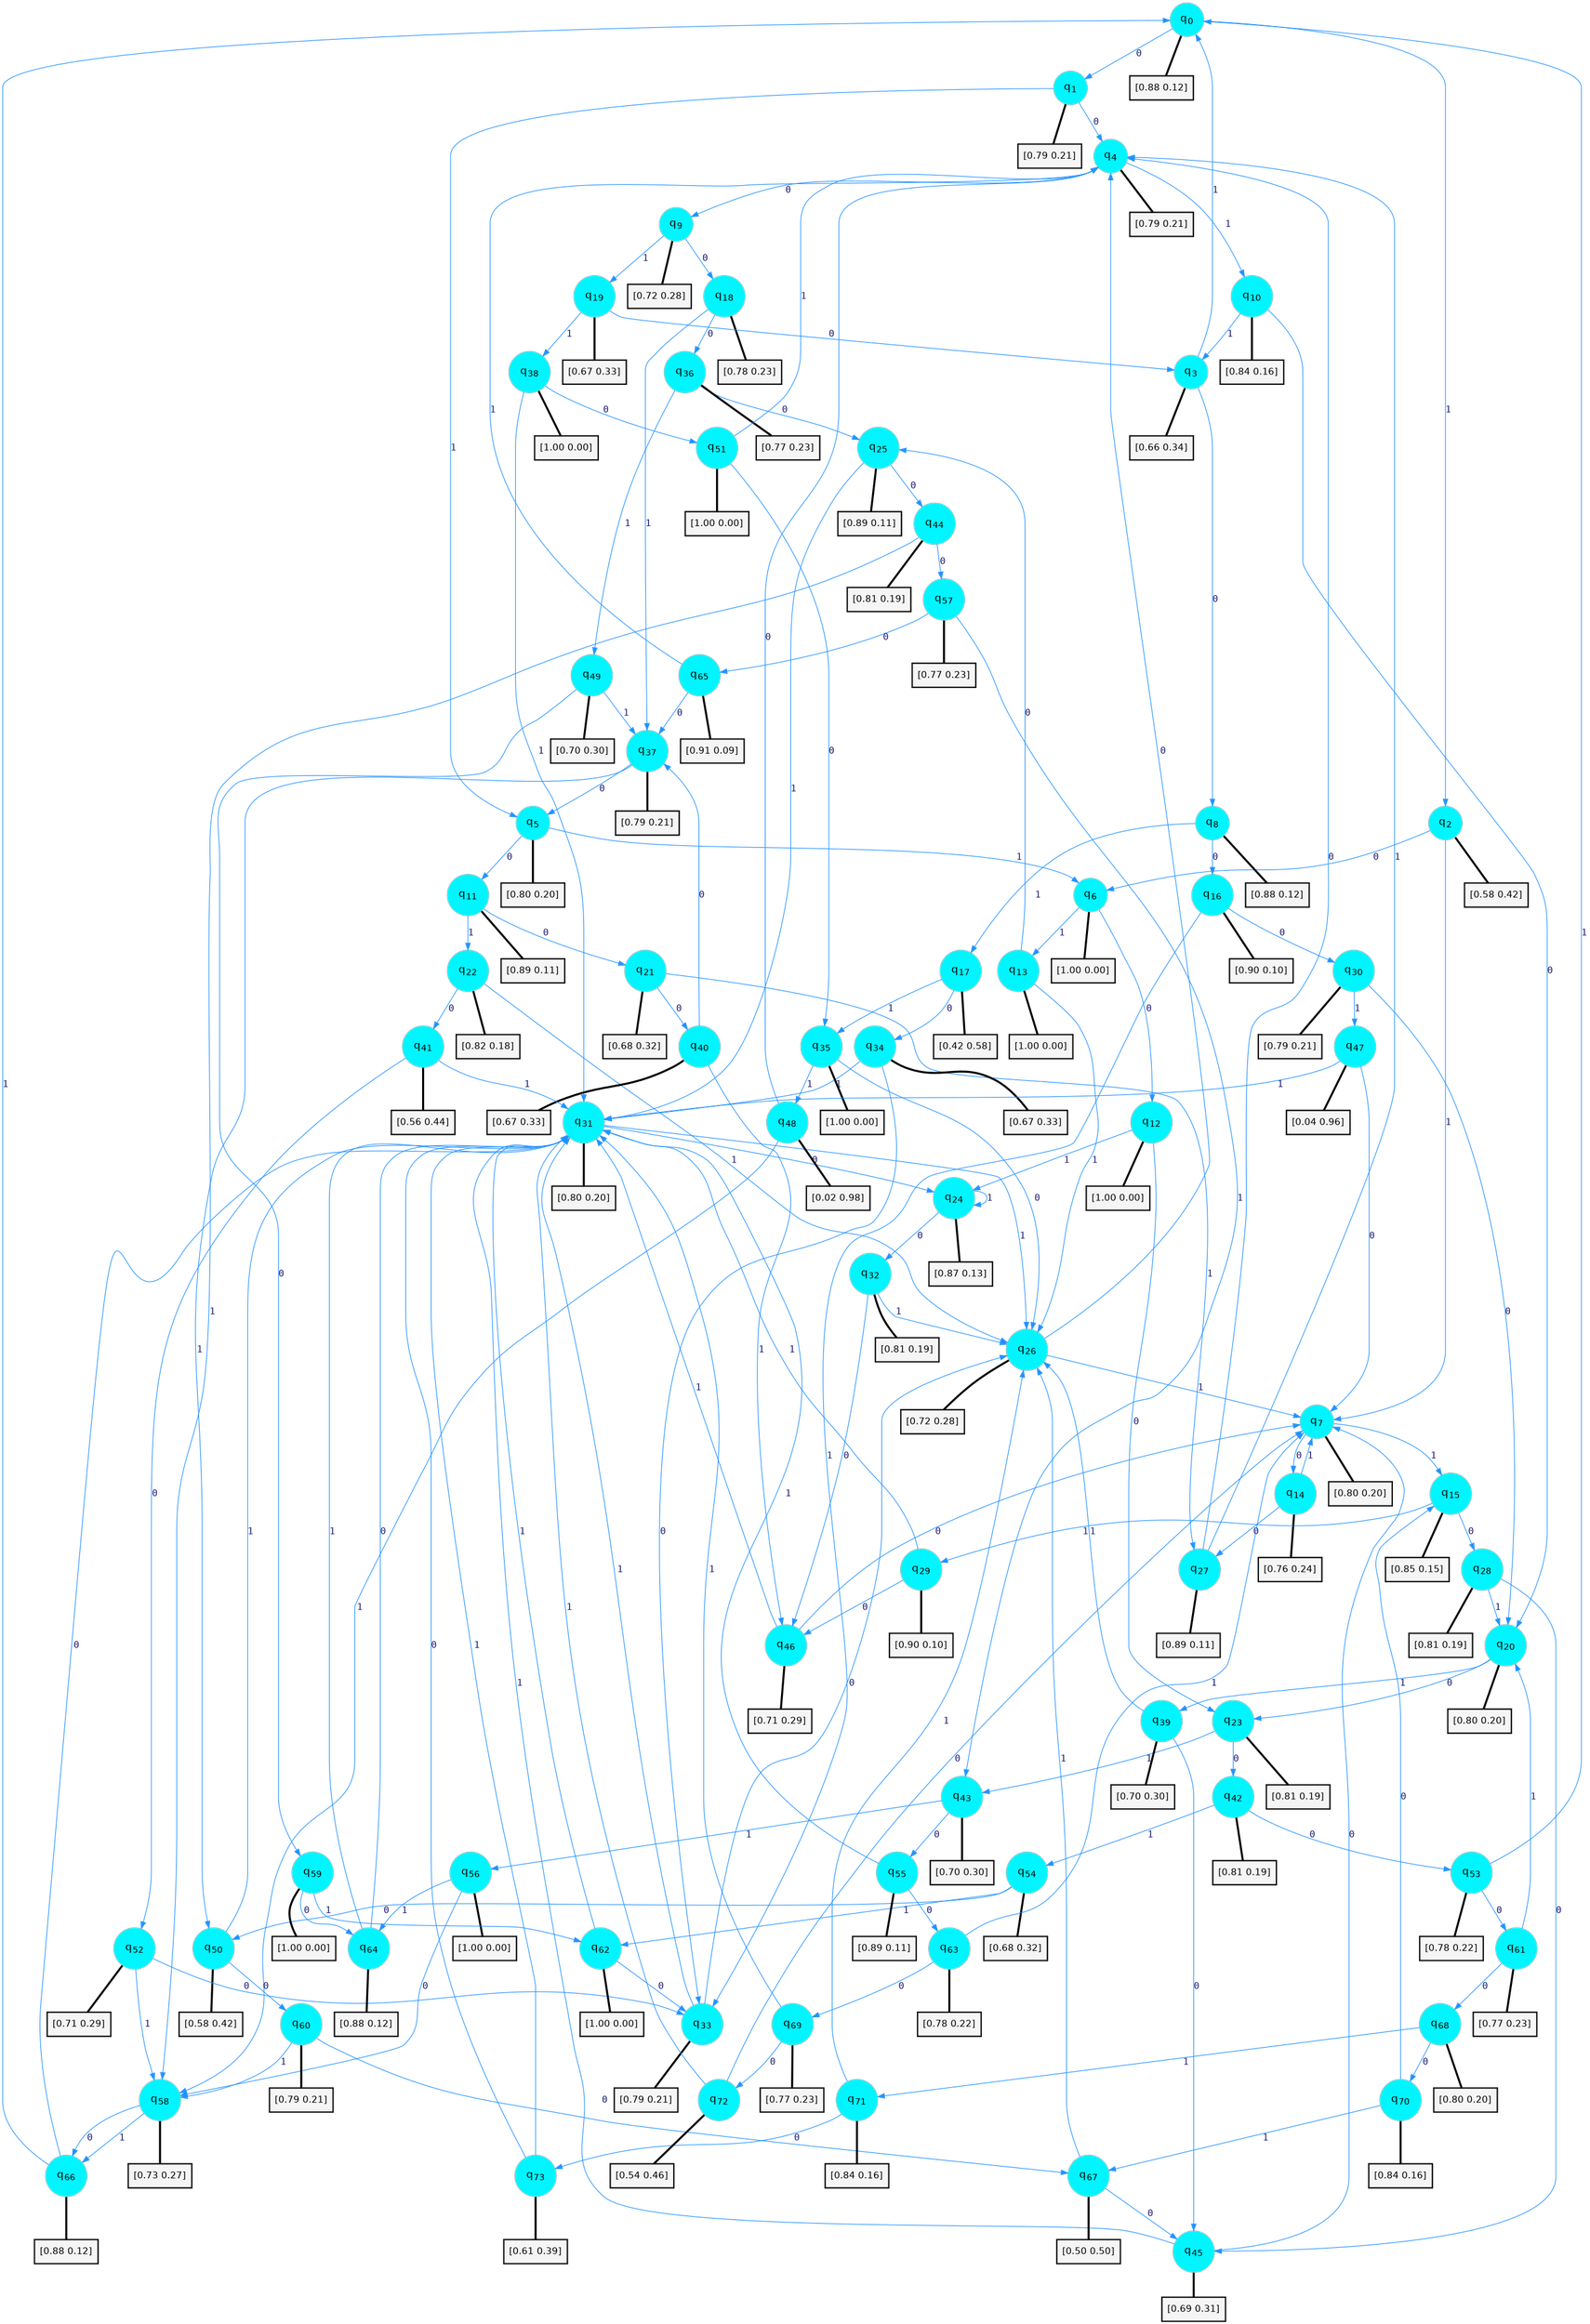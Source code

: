 digraph G {
graph [
bgcolor=transparent, dpi=300, rankdir=TD, size="40,25"];
node [
color=gray, fillcolor=turquoise1, fontcolor=black, fontname=Helvetica, fontsize=16, fontweight=bold, shape=circle, style=filled];
edge [
arrowsize=1, color=dodgerblue1, fontcolor=midnightblue, fontname=courier, fontweight=bold, penwidth=1, style=solid, weight=20];
0[label=<q<SUB>0</SUB>>];
1[label=<q<SUB>1</SUB>>];
2[label=<q<SUB>2</SUB>>];
3[label=<q<SUB>3</SUB>>];
4[label=<q<SUB>4</SUB>>];
5[label=<q<SUB>5</SUB>>];
6[label=<q<SUB>6</SUB>>];
7[label=<q<SUB>7</SUB>>];
8[label=<q<SUB>8</SUB>>];
9[label=<q<SUB>9</SUB>>];
10[label=<q<SUB>10</SUB>>];
11[label=<q<SUB>11</SUB>>];
12[label=<q<SUB>12</SUB>>];
13[label=<q<SUB>13</SUB>>];
14[label=<q<SUB>14</SUB>>];
15[label=<q<SUB>15</SUB>>];
16[label=<q<SUB>16</SUB>>];
17[label=<q<SUB>17</SUB>>];
18[label=<q<SUB>18</SUB>>];
19[label=<q<SUB>19</SUB>>];
20[label=<q<SUB>20</SUB>>];
21[label=<q<SUB>21</SUB>>];
22[label=<q<SUB>22</SUB>>];
23[label=<q<SUB>23</SUB>>];
24[label=<q<SUB>24</SUB>>];
25[label=<q<SUB>25</SUB>>];
26[label=<q<SUB>26</SUB>>];
27[label=<q<SUB>27</SUB>>];
28[label=<q<SUB>28</SUB>>];
29[label=<q<SUB>29</SUB>>];
30[label=<q<SUB>30</SUB>>];
31[label=<q<SUB>31</SUB>>];
32[label=<q<SUB>32</SUB>>];
33[label=<q<SUB>33</SUB>>];
34[label=<q<SUB>34</SUB>>];
35[label=<q<SUB>35</SUB>>];
36[label=<q<SUB>36</SUB>>];
37[label=<q<SUB>37</SUB>>];
38[label=<q<SUB>38</SUB>>];
39[label=<q<SUB>39</SUB>>];
40[label=<q<SUB>40</SUB>>];
41[label=<q<SUB>41</SUB>>];
42[label=<q<SUB>42</SUB>>];
43[label=<q<SUB>43</SUB>>];
44[label=<q<SUB>44</SUB>>];
45[label=<q<SUB>45</SUB>>];
46[label=<q<SUB>46</SUB>>];
47[label=<q<SUB>47</SUB>>];
48[label=<q<SUB>48</SUB>>];
49[label=<q<SUB>49</SUB>>];
50[label=<q<SUB>50</SUB>>];
51[label=<q<SUB>51</SUB>>];
52[label=<q<SUB>52</SUB>>];
53[label=<q<SUB>53</SUB>>];
54[label=<q<SUB>54</SUB>>];
55[label=<q<SUB>55</SUB>>];
56[label=<q<SUB>56</SUB>>];
57[label=<q<SUB>57</SUB>>];
58[label=<q<SUB>58</SUB>>];
59[label=<q<SUB>59</SUB>>];
60[label=<q<SUB>60</SUB>>];
61[label=<q<SUB>61</SUB>>];
62[label=<q<SUB>62</SUB>>];
63[label=<q<SUB>63</SUB>>];
64[label=<q<SUB>64</SUB>>];
65[label=<q<SUB>65</SUB>>];
66[label=<q<SUB>66</SUB>>];
67[label=<q<SUB>67</SUB>>];
68[label=<q<SUB>68</SUB>>];
69[label=<q<SUB>69</SUB>>];
70[label=<q<SUB>70</SUB>>];
71[label=<q<SUB>71</SUB>>];
72[label=<q<SUB>72</SUB>>];
73[label=<q<SUB>73</SUB>>];
74[label="[0.88 0.12]", shape=box,fontcolor=black, fontname=Helvetica, fontsize=14, penwidth=2, fillcolor=whitesmoke,color=black];
75[label="[0.79 0.21]", shape=box,fontcolor=black, fontname=Helvetica, fontsize=14, penwidth=2, fillcolor=whitesmoke,color=black];
76[label="[0.58 0.42]", shape=box,fontcolor=black, fontname=Helvetica, fontsize=14, penwidth=2, fillcolor=whitesmoke,color=black];
77[label="[0.66 0.34]", shape=box,fontcolor=black, fontname=Helvetica, fontsize=14, penwidth=2, fillcolor=whitesmoke,color=black];
78[label="[0.79 0.21]", shape=box,fontcolor=black, fontname=Helvetica, fontsize=14, penwidth=2, fillcolor=whitesmoke,color=black];
79[label="[0.80 0.20]", shape=box,fontcolor=black, fontname=Helvetica, fontsize=14, penwidth=2, fillcolor=whitesmoke,color=black];
80[label="[1.00 0.00]", shape=box,fontcolor=black, fontname=Helvetica, fontsize=14, penwidth=2, fillcolor=whitesmoke,color=black];
81[label="[0.80 0.20]", shape=box,fontcolor=black, fontname=Helvetica, fontsize=14, penwidth=2, fillcolor=whitesmoke,color=black];
82[label="[0.88 0.12]", shape=box,fontcolor=black, fontname=Helvetica, fontsize=14, penwidth=2, fillcolor=whitesmoke,color=black];
83[label="[0.72 0.28]", shape=box,fontcolor=black, fontname=Helvetica, fontsize=14, penwidth=2, fillcolor=whitesmoke,color=black];
84[label="[0.84 0.16]", shape=box,fontcolor=black, fontname=Helvetica, fontsize=14, penwidth=2, fillcolor=whitesmoke,color=black];
85[label="[0.89 0.11]", shape=box,fontcolor=black, fontname=Helvetica, fontsize=14, penwidth=2, fillcolor=whitesmoke,color=black];
86[label="[1.00 0.00]", shape=box,fontcolor=black, fontname=Helvetica, fontsize=14, penwidth=2, fillcolor=whitesmoke,color=black];
87[label="[1.00 0.00]", shape=box,fontcolor=black, fontname=Helvetica, fontsize=14, penwidth=2, fillcolor=whitesmoke,color=black];
88[label="[0.76 0.24]", shape=box,fontcolor=black, fontname=Helvetica, fontsize=14, penwidth=2, fillcolor=whitesmoke,color=black];
89[label="[0.85 0.15]", shape=box,fontcolor=black, fontname=Helvetica, fontsize=14, penwidth=2, fillcolor=whitesmoke,color=black];
90[label="[0.90 0.10]", shape=box,fontcolor=black, fontname=Helvetica, fontsize=14, penwidth=2, fillcolor=whitesmoke,color=black];
91[label="[0.42 0.58]", shape=box,fontcolor=black, fontname=Helvetica, fontsize=14, penwidth=2, fillcolor=whitesmoke,color=black];
92[label="[0.78 0.23]", shape=box,fontcolor=black, fontname=Helvetica, fontsize=14, penwidth=2, fillcolor=whitesmoke,color=black];
93[label="[0.67 0.33]", shape=box,fontcolor=black, fontname=Helvetica, fontsize=14, penwidth=2, fillcolor=whitesmoke,color=black];
94[label="[0.80 0.20]", shape=box,fontcolor=black, fontname=Helvetica, fontsize=14, penwidth=2, fillcolor=whitesmoke,color=black];
95[label="[0.68 0.32]", shape=box,fontcolor=black, fontname=Helvetica, fontsize=14, penwidth=2, fillcolor=whitesmoke,color=black];
96[label="[0.82 0.18]", shape=box,fontcolor=black, fontname=Helvetica, fontsize=14, penwidth=2, fillcolor=whitesmoke,color=black];
97[label="[0.81 0.19]", shape=box,fontcolor=black, fontname=Helvetica, fontsize=14, penwidth=2, fillcolor=whitesmoke,color=black];
98[label="[0.87 0.13]", shape=box,fontcolor=black, fontname=Helvetica, fontsize=14, penwidth=2, fillcolor=whitesmoke,color=black];
99[label="[0.89 0.11]", shape=box,fontcolor=black, fontname=Helvetica, fontsize=14, penwidth=2, fillcolor=whitesmoke,color=black];
100[label="[0.72 0.28]", shape=box,fontcolor=black, fontname=Helvetica, fontsize=14, penwidth=2, fillcolor=whitesmoke,color=black];
101[label="[0.89 0.11]", shape=box,fontcolor=black, fontname=Helvetica, fontsize=14, penwidth=2, fillcolor=whitesmoke,color=black];
102[label="[0.81 0.19]", shape=box,fontcolor=black, fontname=Helvetica, fontsize=14, penwidth=2, fillcolor=whitesmoke,color=black];
103[label="[0.90 0.10]", shape=box,fontcolor=black, fontname=Helvetica, fontsize=14, penwidth=2, fillcolor=whitesmoke,color=black];
104[label="[0.79 0.21]", shape=box,fontcolor=black, fontname=Helvetica, fontsize=14, penwidth=2, fillcolor=whitesmoke,color=black];
105[label="[0.80 0.20]", shape=box,fontcolor=black, fontname=Helvetica, fontsize=14, penwidth=2, fillcolor=whitesmoke,color=black];
106[label="[0.81 0.19]", shape=box,fontcolor=black, fontname=Helvetica, fontsize=14, penwidth=2, fillcolor=whitesmoke,color=black];
107[label="[0.79 0.21]", shape=box,fontcolor=black, fontname=Helvetica, fontsize=14, penwidth=2, fillcolor=whitesmoke,color=black];
108[label="[0.67 0.33]", shape=box,fontcolor=black, fontname=Helvetica, fontsize=14, penwidth=2, fillcolor=whitesmoke,color=black];
109[label="[1.00 0.00]", shape=box,fontcolor=black, fontname=Helvetica, fontsize=14, penwidth=2, fillcolor=whitesmoke,color=black];
110[label="[0.77 0.23]", shape=box,fontcolor=black, fontname=Helvetica, fontsize=14, penwidth=2, fillcolor=whitesmoke,color=black];
111[label="[0.79 0.21]", shape=box,fontcolor=black, fontname=Helvetica, fontsize=14, penwidth=2, fillcolor=whitesmoke,color=black];
112[label="[1.00 0.00]", shape=box,fontcolor=black, fontname=Helvetica, fontsize=14, penwidth=2, fillcolor=whitesmoke,color=black];
113[label="[0.70 0.30]", shape=box,fontcolor=black, fontname=Helvetica, fontsize=14, penwidth=2, fillcolor=whitesmoke,color=black];
114[label="[0.67 0.33]", shape=box,fontcolor=black, fontname=Helvetica, fontsize=14, penwidth=2, fillcolor=whitesmoke,color=black];
115[label="[0.56 0.44]", shape=box,fontcolor=black, fontname=Helvetica, fontsize=14, penwidth=2, fillcolor=whitesmoke,color=black];
116[label="[0.81 0.19]", shape=box,fontcolor=black, fontname=Helvetica, fontsize=14, penwidth=2, fillcolor=whitesmoke,color=black];
117[label="[0.70 0.30]", shape=box,fontcolor=black, fontname=Helvetica, fontsize=14, penwidth=2, fillcolor=whitesmoke,color=black];
118[label="[0.81 0.19]", shape=box,fontcolor=black, fontname=Helvetica, fontsize=14, penwidth=2, fillcolor=whitesmoke,color=black];
119[label="[0.69 0.31]", shape=box,fontcolor=black, fontname=Helvetica, fontsize=14, penwidth=2, fillcolor=whitesmoke,color=black];
120[label="[0.71 0.29]", shape=box,fontcolor=black, fontname=Helvetica, fontsize=14, penwidth=2, fillcolor=whitesmoke,color=black];
121[label="[0.04 0.96]", shape=box,fontcolor=black, fontname=Helvetica, fontsize=14, penwidth=2, fillcolor=whitesmoke,color=black];
122[label="[0.02 0.98]", shape=box,fontcolor=black, fontname=Helvetica, fontsize=14, penwidth=2, fillcolor=whitesmoke,color=black];
123[label="[0.70 0.30]", shape=box,fontcolor=black, fontname=Helvetica, fontsize=14, penwidth=2, fillcolor=whitesmoke,color=black];
124[label="[0.58 0.42]", shape=box,fontcolor=black, fontname=Helvetica, fontsize=14, penwidth=2, fillcolor=whitesmoke,color=black];
125[label="[1.00 0.00]", shape=box,fontcolor=black, fontname=Helvetica, fontsize=14, penwidth=2, fillcolor=whitesmoke,color=black];
126[label="[0.71 0.29]", shape=box,fontcolor=black, fontname=Helvetica, fontsize=14, penwidth=2, fillcolor=whitesmoke,color=black];
127[label="[0.78 0.22]", shape=box,fontcolor=black, fontname=Helvetica, fontsize=14, penwidth=2, fillcolor=whitesmoke,color=black];
128[label="[0.68 0.32]", shape=box,fontcolor=black, fontname=Helvetica, fontsize=14, penwidth=2, fillcolor=whitesmoke,color=black];
129[label="[0.89 0.11]", shape=box,fontcolor=black, fontname=Helvetica, fontsize=14, penwidth=2, fillcolor=whitesmoke,color=black];
130[label="[1.00 0.00]", shape=box,fontcolor=black, fontname=Helvetica, fontsize=14, penwidth=2, fillcolor=whitesmoke,color=black];
131[label="[0.77 0.23]", shape=box,fontcolor=black, fontname=Helvetica, fontsize=14, penwidth=2, fillcolor=whitesmoke,color=black];
132[label="[0.73 0.27]", shape=box,fontcolor=black, fontname=Helvetica, fontsize=14, penwidth=2, fillcolor=whitesmoke,color=black];
133[label="[1.00 0.00]", shape=box,fontcolor=black, fontname=Helvetica, fontsize=14, penwidth=2, fillcolor=whitesmoke,color=black];
134[label="[0.79 0.21]", shape=box,fontcolor=black, fontname=Helvetica, fontsize=14, penwidth=2, fillcolor=whitesmoke,color=black];
135[label="[0.77 0.23]", shape=box,fontcolor=black, fontname=Helvetica, fontsize=14, penwidth=2, fillcolor=whitesmoke,color=black];
136[label="[1.00 0.00]", shape=box,fontcolor=black, fontname=Helvetica, fontsize=14, penwidth=2, fillcolor=whitesmoke,color=black];
137[label="[0.78 0.22]", shape=box,fontcolor=black, fontname=Helvetica, fontsize=14, penwidth=2, fillcolor=whitesmoke,color=black];
138[label="[0.88 0.12]", shape=box,fontcolor=black, fontname=Helvetica, fontsize=14, penwidth=2, fillcolor=whitesmoke,color=black];
139[label="[0.91 0.09]", shape=box,fontcolor=black, fontname=Helvetica, fontsize=14, penwidth=2, fillcolor=whitesmoke,color=black];
140[label="[0.88 0.12]", shape=box,fontcolor=black, fontname=Helvetica, fontsize=14, penwidth=2, fillcolor=whitesmoke,color=black];
141[label="[0.50 0.50]", shape=box,fontcolor=black, fontname=Helvetica, fontsize=14, penwidth=2, fillcolor=whitesmoke,color=black];
142[label="[0.80 0.20]", shape=box,fontcolor=black, fontname=Helvetica, fontsize=14, penwidth=2, fillcolor=whitesmoke,color=black];
143[label="[0.77 0.23]", shape=box,fontcolor=black, fontname=Helvetica, fontsize=14, penwidth=2, fillcolor=whitesmoke,color=black];
144[label="[0.84 0.16]", shape=box,fontcolor=black, fontname=Helvetica, fontsize=14, penwidth=2, fillcolor=whitesmoke,color=black];
145[label="[0.84 0.16]", shape=box,fontcolor=black, fontname=Helvetica, fontsize=14, penwidth=2, fillcolor=whitesmoke,color=black];
146[label="[0.54 0.46]", shape=box,fontcolor=black, fontname=Helvetica, fontsize=14, penwidth=2, fillcolor=whitesmoke,color=black];
147[label="[0.61 0.39]", shape=box,fontcolor=black, fontname=Helvetica, fontsize=14, penwidth=2, fillcolor=whitesmoke,color=black];
0->1 [label=0];
0->2 [label=1];
0->74 [arrowhead=none, penwidth=3,color=black];
1->4 [label=0];
1->5 [label=1];
1->75 [arrowhead=none, penwidth=3,color=black];
2->6 [label=0];
2->7 [label=1];
2->76 [arrowhead=none, penwidth=3,color=black];
3->8 [label=0];
3->0 [label=1];
3->77 [arrowhead=none, penwidth=3,color=black];
4->9 [label=0];
4->10 [label=1];
4->78 [arrowhead=none, penwidth=3,color=black];
5->11 [label=0];
5->6 [label=1];
5->79 [arrowhead=none, penwidth=3,color=black];
6->12 [label=0];
6->13 [label=1];
6->80 [arrowhead=none, penwidth=3,color=black];
7->14 [label=0];
7->15 [label=1];
7->81 [arrowhead=none, penwidth=3,color=black];
8->16 [label=0];
8->17 [label=1];
8->82 [arrowhead=none, penwidth=3,color=black];
9->18 [label=0];
9->19 [label=1];
9->83 [arrowhead=none, penwidth=3,color=black];
10->20 [label=0];
10->3 [label=1];
10->84 [arrowhead=none, penwidth=3,color=black];
11->21 [label=0];
11->22 [label=1];
11->85 [arrowhead=none, penwidth=3,color=black];
12->23 [label=0];
12->24 [label=1];
12->86 [arrowhead=none, penwidth=3,color=black];
13->25 [label=0];
13->26 [label=1];
13->87 [arrowhead=none, penwidth=3,color=black];
14->27 [label=0];
14->7 [label=1];
14->88 [arrowhead=none, penwidth=3,color=black];
15->28 [label=0];
15->29 [label=1];
15->89 [arrowhead=none, penwidth=3,color=black];
16->30 [label=0];
16->33 [label=1];
16->90 [arrowhead=none, penwidth=3,color=black];
17->34 [label=0];
17->35 [label=1];
17->91 [arrowhead=none, penwidth=3,color=black];
18->36 [label=0];
18->37 [label=1];
18->92 [arrowhead=none, penwidth=3,color=black];
19->3 [label=0];
19->38 [label=1];
19->93 [arrowhead=none, penwidth=3,color=black];
20->23 [label=0];
20->39 [label=1];
20->94 [arrowhead=none, penwidth=3,color=black];
21->40 [label=0];
21->27 [label=1];
21->95 [arrowhead=none, penwidth=3,color=black];
22->41 [label=0];
22->26 [label=1];
22->96 [arrowhead=none, penwidth=3,color=black];
23->42 [label=0];
23->43 [label=1];
23->97 [arrowhead=none, penwidth=3,color=black];
24->32 [label=0];
24->24 [label=1];
24->98 [arrowhead=none, penwidth=3,color=black];
25->44 [label=0];
25->31 [label=1];
25->99 [arrowhead=none, penwidth=3,color=black];
26->4 [label=0];
26->7 [label=1];
26->100 [arrowhead=none, penwidth=3,color=black];
27->4 [label=0];
27->4 [label=1];
27->101 [arrowhead=none, penwidth=3,color=black];
28->45 [label=0];
28->20 [label=1];
28->102 [arrowhead=none, penwidth=3,color=black];
29->46 [label=0];
29->31 [label=1];
29->103 [arrowhead=none, penwidth=3,color=black];
30->20 [label=0];
30->47 [label=1];
30->104 [arrowhead=none, penwidth=3,color=black];
31->24 [label=0];
31->26 [label=1];
31->105 [arrowhead=none, penwidth=3,color=black];
32->46 [label=0];
32->26 [label=1];
32->106 [arrowhead=none, penwidth=3,color=black];
33->26 [label=0];
33->31 [label=1];
33->107 [arrowhead=none, penwidth=3,color=black];
34->33 [label=0];
34->31 [label=1];
34->108 [arrowhead=none, penwidth=3,color=black];
35->26 [label=0];
35->48 [label=1];
35->109 [arrowhead=none, penwidth=3,color=black];
36->25 [label=0];
36->49 [label=1];
36->110 [arrowhead=none, penwidth=3,color=black];
37->5 [label=0];
37->50 [label=1];
37->111 [arrowhead=none, penwidth=3,color=black];
38->51 [label=0];
38->31 [label=1];
38->112 [arrowhead=none, penwidth=3,color=black];
39->45 [label=0];
39->26 [label=1];
39->113 [arrowhead=none, penwidth=3,color=black];
40->37 [label=0];
40->46 [label=1];
40->114 [arrowhead=none, penwidth=3,color=black];
41->52 [label=0];
41->31 [label=1];
41->115 [arrowhead=none, penwidth=3,color=black];
42->53 [label=0];
42->54 [label=1];
42->116 [arrowhead=none, penwidth=3,color=black];
43->55 [label=0];
43->56 [label=1];
43->117 [arrowhead=none, penwidth=3,color=black];
44->57 [label=0];
44->58 [label=1];
44->118 [arrowhead=none, penwidth=3,color=black];
45->7 [label=0];
45->31 [label=1];
45->119 [arrowhead=none, penwidth=3,color=black];
46->7 [label=0];
46->31 [label=1];
46->120 [arrowhead=none, penwidth=3,color=black];
47->7 [label=0];
47->31 [label=1];
47->121 [arrowhead=none, penwidth=3,color=black];
48->4 [label=0];
48->58 [label=1];
48->122 [arrowhead=none, penwidth=3,color=black];
49->59 [label=0];
49->37 [label=1];
49->123 [arrowhead=none, penwidth=3,color=black];
50->60 [label=0];
50->31 [label=1];
50->124 [arrowhead=none, penwidth=3,color=black];
51->35 [label=0];
51->4 [label=1];
51->125 [arrowhead=none, penwidth=3,color=black];
52->33 [label=0];
52->58 [label=1];
52->126 [arrowhead=none, penwidth=3,color=black];
53->61 [label=0];
53->0 [label=1];
53->127 [arrowhead=none, penwidth=3,color=black];
54->50 [label=0];
54->62 [label=1];
54->128 [arrowhead=none, penwidth=3,color=black];
55->63 [label=0];
55->31 [label=1];
55->129 [arrowhead=none, penwidth=3,color=black];
56->58 [label=0];
56->64 [label=1];
56->130 [arrowhead=none, penwidth=3,color=black];
57->65 [label=0];
57->43 [label=1];
57->131 [arrowhead=none, penwidth=3,color=black];
58->66 [label=0];
58->66 [label=1];
58->132 [arrowhead=none, penwidth=3,color=black];
59->64 [label=0];
59->62 [label=1];
59->133 [arrowhead=none, penwidth=3,color=black];
60->67 [label=0];
60->58 [label=1];
60->134 [arrowhead=none, penwidth=3,color=black];
61->68 [label=0];
61->20 [label=1];
61->135 [arrowhead=none, penwidth=3,color=black];
62->33 [label=0];
62->31 [label=1];
62->136 [arrowhead=none, penwidth=3,color=black];
63->69 [label=0];
63->7 [label=1];
63->137 [arrowhead=none, penwidth=3,color=black];
64->31 [label=0];
64->31 [label=1];
64->138 [arrowhead=none, penwidth=3,color=black];
65->37 [label=0];
65->4 [label=1];
65->139 [arrowhead=none, penwidth=3,color=black];
66->31 [label=0];
66->0 [label=1];
66->140 [arrowhead=none, penwidth=3,color=black];
67->45 [label=0];
67->26 [label=1];
67->141 [arrowhead=none, penwidth=3,color=black];
68->70 [label=0];
68->71 [label=1];
68->142 [arrowhead=none, penwidth=3,color=black];
69->72 [label=0];
69->31 [label=1];
69->143 [arrowhead=none, penwidth=3,color=black];
70->15 [label=0];
70->67 [label=1];
70->144 [arrowhead=none, penwidth=3,color=black];
71->73 [label=0];
71->26 [label=1];
71->145 [arrowhead=none, penwidth=3,color=black];
72->7 [label=0];
72->31 [label=1];
72->146 [arrowhead=none, penwidth=3,color=black];
73->31 [label=0];
73->31 [label=1];
73->147 [arrowhead=none, penwidth=3,color=black];
}
